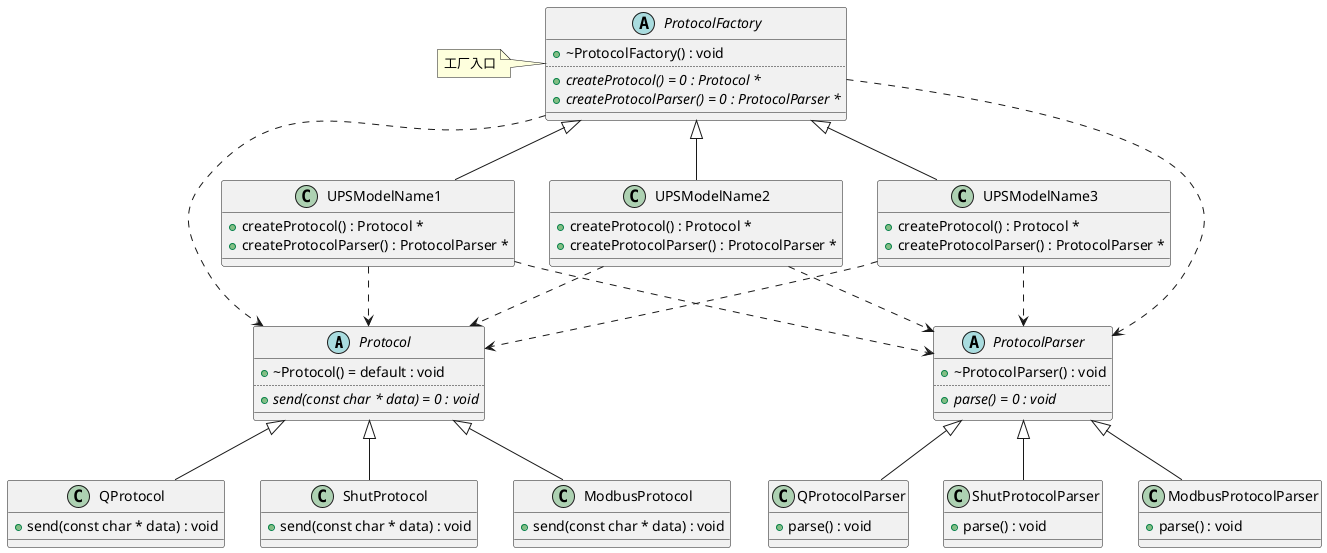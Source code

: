 @startuml
abstract "Protocol" as C_0007639808613616496233
abstract C_0007639808613616496233 {
+~Protocol() = default : void
..
{abstract} +send(const char * data) = 0 : void
__
}
class "QProtocol" as C_0000978900636300089385
class C_0000978900636300089385 {
+send(const char * data) : void
__
}
class "ShutProtocol" as C_0007875111691360516689
class C_0007875111691360516689 {
+send(const char * data) : void
__
}
class "ModbusProtocol" as C_0014586431833533822418
class C_0014586431833533822418 {
+send(const char * data) : void
__
}
abstract "ProtocolParser" as C_0000227478829820337172
abstract C_0000227478829820337172 {
+~ProtocolParser() : void
..
{abstract} +parse() = 0 : void
__
}
class "QProtocolParser" as C_0005104923032049056072
class C_0005104923032049056072 {
+parse() : void
__
}
class "ShutProtocolParser" as C_0009603925065130512536
class C_0009603925065130512536 {
+parse() : void
__
}
class "ModbusProtocolParser" as C_0001173923828144823346
class C_0001173923828144823346 {
+parse() : void
__
}
abstract "ProtocolFactory" as C_0002927637185262260578
abstract C_0002927637185262260578 {
+~ProtocolFactory() : void
..
{abstract} +createProtocol() = 0 : Protocol *
{abstract} +createProtocolParser() = 0 : ProtocolParser *
__
}
class "UPSModelName1" as C_0000371637500431407218
class C_0000371637500431407218 {
+createProtocol() : Protocol *
+createProtocolParser() : ProtocolParser *
__
}
class "UPSModelName2" as C_0000996561271834107609
class C_0000996561271834107609 {
+createProtocol() : Protocol *
+createProtocolParser() : ProtocolParser *
__
}
class "UPSModelName3" as C_0015479327712262646599
class C_0015479327712262646599 {
+createProtocol() : Protocol *
+createProtocolParser() : ProtocolParser *
__
}
C_0007639808613616496233 <|-- C_0000978900636300089385

C_0007639808613616496233 <|-- C_0007875111691360516689

C_0007639808613616496233 <|-- C_0014586431833533822418

C_0000227478829820337172 <|-- C_0005104923032049056072

C_0000227478829820337172 <|-- C_0009603925065130512536

C_0000227478829820337172 <|-- C_0001173923828144823346

C_0002927637185262260578 ..> C_0007639808613616496233
C_0002927637185262260578 ..> C_0000227478829820337172
C_0000371637500431407218 ..> C_0007639808613616496233
C_0000371637500431407218 ..> C_0000227478829820337172
C_0002927637185262260578 <|-- C_0000371637500431407218

C_0000996561271834107609 ..> C_0007639808613616496233
C_0000996561271834107609 ..> C_0000227478829820337172
C_0002927637185262260578 <|-- C_0000996561271834107609

C_0015479327712262646599 ..> C_0007639808613616496233
C_0015479327712262646599 ..> C_0000227478829820337172
C_0002927637185262260578 <|-- C_0015479327712262646599

note left of C_0002927637185262260578: 工厂入口

'Generated with clang-uml, version 0.5.4-14-ga36f4ca
'LLVM version Ubuntu clang version 14.0.0-1ubuntu1.1
@enduml
